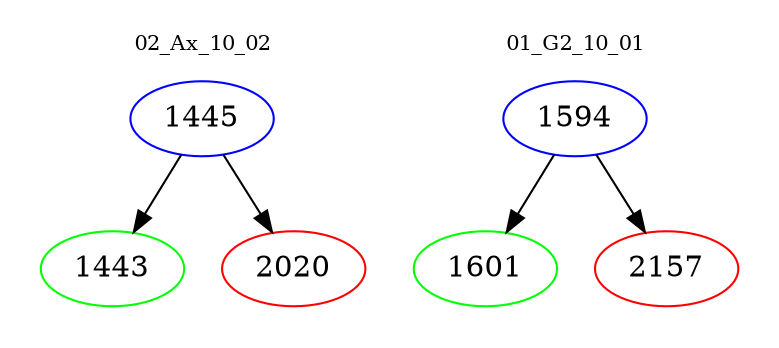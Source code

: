 digraph{
subgraph cluster_0 {
color = white
label = "02_Ax_10_02";
fontsize=10;
T0_1445 [label="1445", color="blue"]
T0_1445 -> T0_1443 [color="black"]
T0_1443 [label="1443", color="green"]
T0_1445 -> T0_2020 [color="black"]
T0_2020 [label="2020", color="red"]
}
subgraph cluster_1 {
color = white
label = "01_G2_10_01";
fontsize=10;
T1_1594 [label="1594", color="blue"]
T1_1594 -> T1_1601 [color="black"]
T1_1601 [label="1601", color="green"]
T1_1594 -> T1_2157 [color="black"]
T1_2157 [label="2157", color="red"]
}
}
